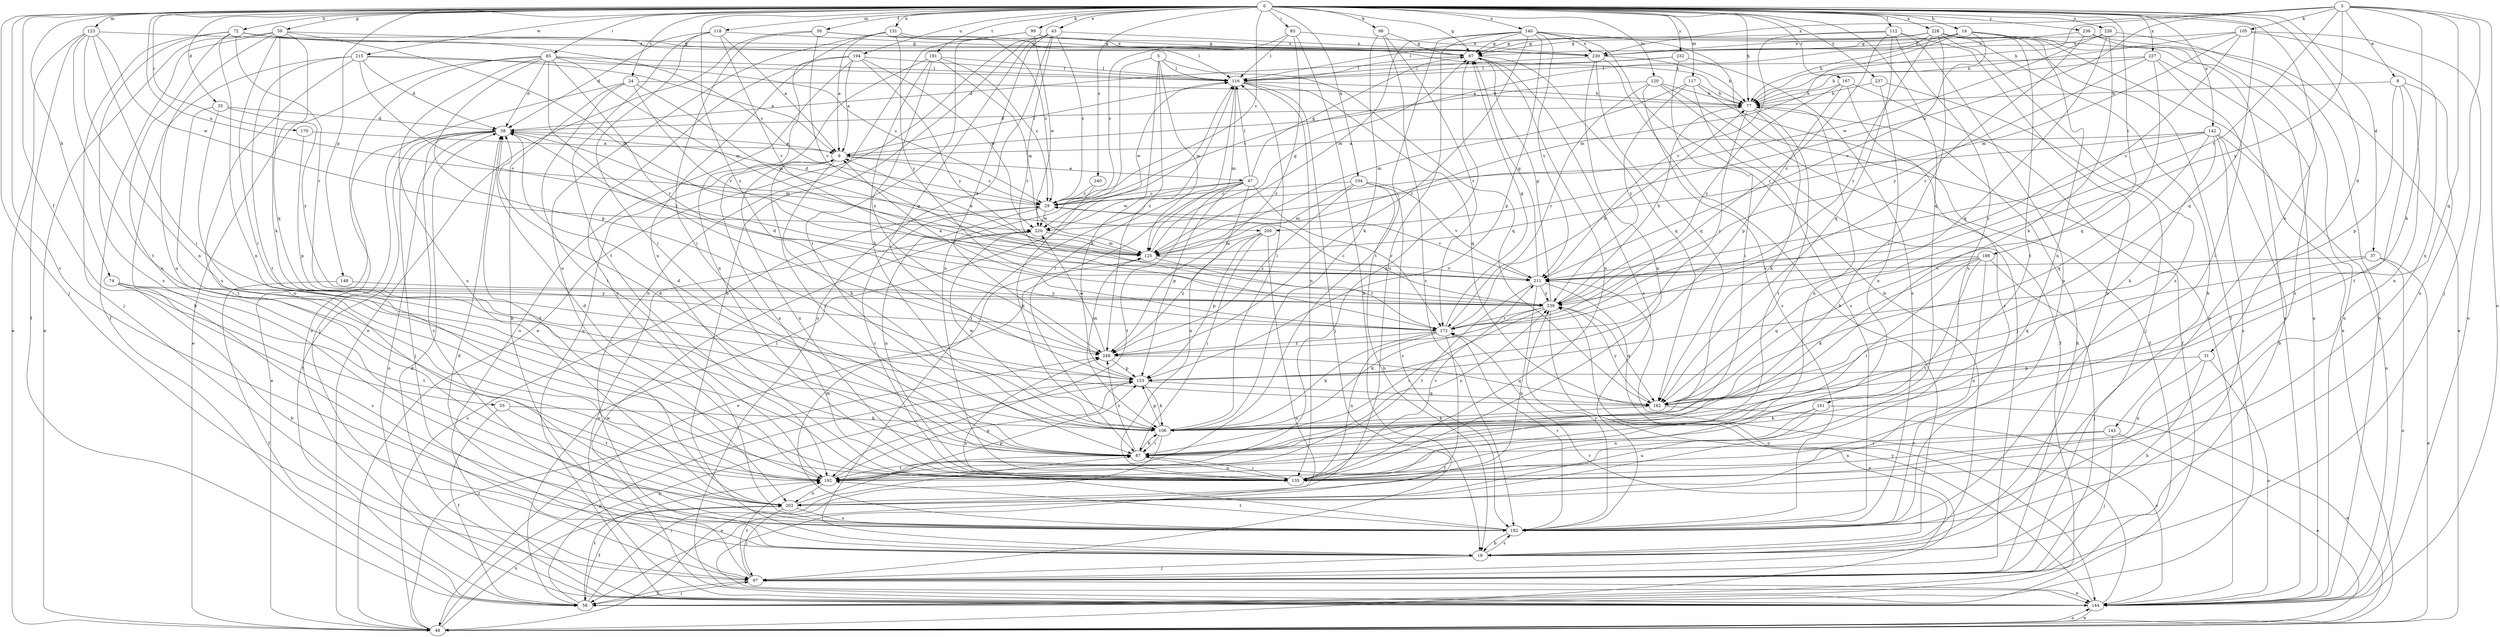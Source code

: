 strict digraph  {
0;
3;
5;
8;
9;
14;
19;
24;
29;
31;
35;
37;
38;
43;
47;
48;
50;
55;
58;
59;
67;
72;
74;
77;
83;
85;
87;
97;
98;
99;
104;
105;
106;
112;
116;
117;
118;
120;
123;
125;
131;
135;
140;
142;
143;
144;
148;
153;
161;
162;
167;
170;
172;
182;
188;
191;
192;
194;
200;
202;
211;
215;
220;
226;
227;
228;
230;
232;
236;
237;
239;
240;
249;
0 -> 14  [label=b];
0 -> 24  [label=c];
0 -> 29  [label=c];
0 -> 31  [label=d];
0 -> 35  [label=d];
0 -> 37  [label=d];
0 -> 43  [label=e];
0 -> 50  [label=f];
0 -> 55  [label=f];
0 -> 59  [label=g];
0 -> 67  [label=g];
0 -> 72  [label=h];
0 -> 74  [label=h];
0 -> 77  [label=h];
0 -> 83  [label=i];
0 -> 85  [label=i];
0 -> 97  [label=j];
0 -> 98  [label=k];
0 -> 99  [label=k];
0 -> 104  [label=k];
0 -> 112  [label=l];
0 -> 117  [label=m];
0 -> 118  [label=m];
0 -> 120  [label=m];
0 -> 123  [label=m];
0 -> 131  [label=n];
0 -> 140  [label=o];
0 -> 142  [label=o];
0 -> 143  [label=o];
0 -> 148  [label=p];
0 -> 161  [label=q];
0 -> 162  [label=q];
0 -> 167  [label=r];
0 -> 170  [label=r];
0 -> 182  [label=s];
0 -> 188  [label=t];
0 -> 191  [label=t];
0 -> 194  [label=u];
0 -> 200  [label=u];
0 -> 215  [label=w];
0 -> 226  [label=x];
0 -> 227  [label=x];
0 -> 228  [label=x];
0 -> 232  [label=y];
0 -> 236  [label=y];
0 -> 237  [label=y];
0 -> 240  [label=z];
0 -> 249  [label=z];
3 -> 8  [label=a];
3 -> 77  [label=h];
3 -> 97  [label=j];
3 -> 105  [label=k];
3 -> 106  [label=k];
3 -> 144  [label=o];
3 -> 162  [label=q];
3 -> 200  [label=u];
3 -> 211  [label=v];
3 -> 230  [label=x];
3 -> 239  [label=y];
5 -> 106  [label=k];
5 -> 116  [label=l];
5 -> 125  [label=m];
5 -> 135  [label=n];
5 -> 162  [label=q];
5 -> 249  [label=z];
8 -> 77  [label=h];
8 -> 135  [label=n];
8 -> 153  [label=p];
8 -> 192  [label=t];
8 -> 202  [label=u];
9 -> 29  [label=c];
9 -> 47  [label=e];
9 -> 87  [label=i];
9 -> 106  [label=k];
9 -> 116  [label=l];
9 -> 135  [label=n];
14 -> 67  [label=g];
14 -> 77  [label=h];
14 -> 125  [label=m];
14 -> 135  [label=n];
14 -> 144  [label=o];
14 -> 192  [label=t];
14 -> 211  [label=v];
14 -> 230  [label=x];
19 -> 97  [label=j];
19 -> 116  [label=l];
19 -> 182  [label=s];
24 -> 19  [label=b];
24 -> 77  [label=h];
24 -> 97  [label=j];
24 -> 125  [label=m];
24 -> 192  [label=t];
24 -> 211  [label=v];
29 -> 38  [label=d];
29 -> 135  [label=n];
29 -> 220  [label=w];
31 -> 19  [label=b];
31 -> 135  [label=n];
31 -> 144  [label=o];
31 -> 153  [label=p];
35 -> 38  [label=d];
35 -> 135  [label=n];
35 -> 192  [label=t];
35 -> 239  [label=y];
37 -> 48  [label=e];
37 -> 144  [label=o];
37 -> 162  [label=q];
37 -> 211  [label=v];
38 -> 9  [label=a];
38 -> 48  [label=e];
38 -> 58  [label=f];
38 -> 97  [label=j];
38 -> 125  [label=m];
38 -> 144  [label=o];
38 -> 182  [label=s];
43 -> 19  [label=b];
43 -> 29  [label=c];
43 -> 48  [label=e];
43 -> 144  [label=o];
43 -> 153  [label=p];
43 -> 172  [label=r];
43 -> 230  [label=x];
43 -> 249  [label=z];
47 -> 29  [label=c];
47 -> 48  [label=e];
47 -> 67  [label=g];
47 -> 116  [label=l];
47 -> 135  [label=n];
47 -> 153  [label=p];
47 -> 172  [label=r];
47 -> 192  [label=t];
47 -> 220  [label=w];
48 -> 29  [label=c];
48 -> 144  [label=o];
48 -> 153  [label=p];
48 -> 202  [label=u];
48 -> 249  [label=z];
50 -> 48  [label=e];
50 -> 67  [label=g];
50 -> 87  [label=i];
50 -> 116  [label=l];
50 -> 211  [label=v];
55 -> 58  [label=f];
55 -> 106  [label=k];
55 -> 192  [label=t];
58 -> 87  [label=i];
58 -> 97  [label=j];
58 -> 116  [label=l];
58 -> 153  [label=p];
58 -> 192  [label=t];
59 -> 48  [label=e];
59 -> 58  [label=f];
59 -> 67  [label=g];
59 -> 87  [label=i];
59 -> 106  [label=k];
59 -> 125  [label=m];
59 -> 162  [label=q];
59 -> 202  [label=u];
67 -> 116  [label=l];
67 -> 135  [label=n];
67 -> 162  [label=q];
67 -> 182  [label=s];
72 -> 29  [label=c];
72 -> 67  [label=g];
72 -> 77  [label=h];
72 -> 97  [label=j];
72 -> 135  [label=n];
72 -> 172  [label=r];
72 -> 182  [label=s];
72 -> 202  [label=u];
74 -> 19  [label=b];
74 -> 182  [label=s];
74 -> 192  [label=t];
74 -> 239  [label=y];
77 -> 38  [label=d];
77 -> 106  [label=k];
77 -> 135  [label=n];
77 -> 192  [label=t];
77 -> 249  [label=z];
83 -> 19  [label=b];
83 -> 29  [label=c];
83 -> 116  [label=l];
83 -> 230  [label=x];
83 -> 249  [label=z];
85 -> 29  [label=c];
85 -> 38  [label=d];
85 -> 48  [label=e];
85 -> 116  [label=l];
85 -> 125  [label=m];
85 -> 144  [label=o];
85 -> 153  [label=p];
85 -> 172  [label=r];
85 -> 202  [label=u];
85 -> 249  [label=z];
87 -> 38  [label=d];
87 -> 106  [label=k];
87 -> 135  [label=n];
87 -> 192  [label=t];
87 -> 239  [label=y];
87 -> 249  [label=z];
97 -> 38  [label=d];
97 -> 58  [label=f];
97 -> 77  [label=h];
97 -> 144  [label=o];
97 -> 172  [label=r];
97 -> 192  [label=t];
98 -> 67  [label=g];
98 -> 106  [label=k];
98 -> 172  [label=r];
98 -> 182  [label=s];
99 -> 19  [label=b];
99 -> 67  [label=g];
99 -> 87  [label=i];
99 -> 220  [label=w];
99 -> 230  [label=x];
104 -> 19  [label=b];
104 -> 29  [label=c];
104 -> 125  [label=m];
104 -> 182  [label=s];
104 -> 211  [label=v];
104 -> 249  [label=z];
105 -> 67  [label=g];
105 -> 77  [label=h];
105 -> 125  [label=m];
105 -> 135  [label=n];
105 -> 144  [label=o];
105 -> 211  [label=v];
106 -> 38  [label=d];
106 -> 48  [label=e];
106 -> 87  [label=i];
106 -> 116  [label=l];
106 -> 153  [label=p];
106 -> 220  [label=w];
112 -> 19  [label=b];
112 -> 67  [label=g];
112 -> 162  [label=q];
112 -> 172  [label=r];
112 -> 182  [label=s];
112 -> 202  [label=u];
112 -> 211  [label=v];
116 -> 77  [label=h];
116 -> 87  [label=i];
116 -> 97  [label=j];
116 -> 125  [label=m];
116 -> 135  [label=n];
116 -> 162  [label=q];
116 -> 220  [label=w];
117 -> 58  [label=f];
117 -> 77  [label=h];
117 -> 125  [label=m];
117 -> 182  [label=s];
117 -> 239  [label=y];
118 -> 9  [label=a];
118 -> 38  [label=d];
118 -> 67  [label=g];
118 -> 87  [label=i];
118 -> 192  [label=t];
118 -> 211  [label=v];
120 -> 29  [label=c];
120 -> 58  [label=f];
120 -> 77  [label=h];
120 -> 97  [label=j];
120 -> 172  [label=r];
120 -> 182  [label=s];
123 -> 48  [label=e];
123 -> 58  [label=f];
123 -> 87  [label=i];
123 -> 135  [label=n];
123 -> 192  [label=t];
123 -> 220  [label=w];
123 -> 230  [label=x];
125 -> 9  [label=a];
125 -> 67  [label=g];
125 -> 172  [label=r];
125 -> 211  [label=v];
131 -> 9  [label=a];
131 -> 29  [label=c];
131 -> 135  [label=n];
131 -> 202  [label=u];
131 -> 230  [label=x];
131 -> 239  [label=y];
135 -> 9  [label=a];
135 -> 29  [label=c];
135 -> 87  [label=i];
135 -> 211  [label=v];
140 -> 19  [label=b];
140 -> 67  [label=g];
140 -> 125  [label=m];
140 -> 144  [label=o];
140 -> 153  [label=p];
140 -> 192  [label=t];
140 -> 202  [label=u];
140 -> 211  [label=v];
140 -> 230  [label=x];
140 -> 249  [label=z];
142 -> 9  [label=a];
142 -> 19  [label=b];
142 -> 29  [label=c];
142 -> 106  [label=k];
142 -> 144  [label=o];
142 -> 162  [label=q];
142 -> 182  [label=s];
142 -> 239  [label=y];
143 -> 48  [label=e];
143 -> 87  [label=i];
143 -> 97  [label=j];
143 -> 135  [label=n];
144 -> 38  [label=d];
144 -> 48  [label=e];
144 -> 211  [label=v];
144 -> 220  [label=w];
144 -> 239  [label=y];
148 -> 58  [label=f];
148 -> 239  [label=y];
153 -> 106  [label=k];
153 -> 125  [label=m];
153 -> 162  [label=q];
161 -> 48  [label=e];
161 -> 106  [label=k];
161 -> 135  [label=n];
161 -> 202  [label=u];
162 -> 106  [label=k];
162 -> 144  [label=o];
162 -> 239  [label=y];
167 -> 58  [label=f];
167 -> 77  [label=h];
167 -> 153  [label=p];
167 -> 182  [label=s];
167 -> 239  [label=y];
170 -> 9  [label=a];
170 -> 153  [label=p];
172 -> 38  [label=d];
172 -> 58  [label=f];
172 -> 67  [label=g];
172 -> 77  [label=h];
172 -> 106  [label=k];
172 -> 135  [label=n];
172 -> 249  [label=z];
182 -> 19  [label=b];
182 -> 125  [label=m];
182 -> 172  [label=r];
182 -> 192  [label=t];
182 -> 239  [label=y];
182 -> 249  [label=z];
188 -> 87  [label=i];
188 -> 97  [label=j];
188 -> 106  [label=k];
188 -> 162  [label=q];
188 -> 192  [label=t];
188 -> 202  [label=u];
188 -> 211  [label=v];
191 -> 29  [label=c];
191 -> 106  [label=k];
191 -> 116  [label=l];
191 -> 125  [label=m];
191 -> 144  [label=o];
191 -> 249  [label=z];
192 -> 38  [label=d];
192 -> 67  [label=g];
192 -> 153  [label=p];
192 -> 202  [label=u];
194 -> 9  [label=a];
194 -> 116  [label=l];
194 -> 135  [label=n];
194 -> 144  [label=o];
194 -> 182  [label=s];
194 -> 220  [label=w];
194 -> 239  [label=y];
200 -> 87  [label=i];
200 -> 125  [label=m];
200 -> 144  [label=o];
200 -> 153  [label=p];
200 -> 249  [label=z];
202 -> 38  [label=d];
202 -> 58  [label=f];
202 -> 97  [label=j];
202 -> 153  [label=p];
202 -> 182  [label=s];
211 -> 29  [label=c];
211 -> 67  [label=g];
211 -> 144  [label=o];
211 -> 192  [label=t];
211 -> 202  [label=u];
211 -> 239  [label=y];
215 -> 9  [label=a];
215 -> 19  [label=b];
215 -> 38  [label=d];
215 -> 116  [label=l];
215 -> 192  [label=t];
215 -> 202  [label=u];
215 -> 211  [label=v];
220 -> 125  [label=m];
220 -> 144  [label=o];
226 -> 106  [label=k];
226 -> 144  [label=o];
226 -> 162  [label=q];
226 -> 220  [label=w];
226 -> 230  [label=x];
227 -> 77  [label=h];
227 -> 87  [label=i];
227 -> 116  [label=l];
227 -> 162  [label=q];
227 -> 182  [label=s];
227 -> 239  [label=y];
228 -> 9  [label=a];
228 -> 19  [label=b];
228 -> 48  [label=e];
228 -> 58  [label=f];
228 -> 67  [label=g];
228 -> 87  [label=i];
228 -> 116  [label=l];
228 -> 144  [label=o];
228 -> 172  [label=r];
228 -> 182  [label=s];
228 -> 230  [label=x];
230 -> 19  [label=b];
230 -> 77  [label=h];
230 -> 116  [label=l];
230 -> 135  [label=n];
230 -> 162  [label=q];
232 -> 38  [label=d];
232 -> 87  [label=i];
232 -> 116  [label=l];
232 -> 182  [label=s];
236 -> 48  [label=e];
236 -> 144  [label=o];
236 -> 172  [label=r];
236 -> 230  [label=x];
237 -> 77  [label=h];
237 -> 97  [label=j];
237 -> 135  [label=n];
239 -> 9  [label=a];
239 -> 29  [label=c];
239 -> 48  [label=e];
239 -> 67  [label=g];
239 -> 77  [label=h];
239 -> 87  [label=i];
239 -> 106  [label=k];
239 -> 162  [label=q];
239 -> 172  [label=r];
240 -> 29  [label=c];
240 -> 106  [label=k];
249 -> 153  [label=p];
249 -> 162  [label=q];
249 -> 220  [label=w];
}
